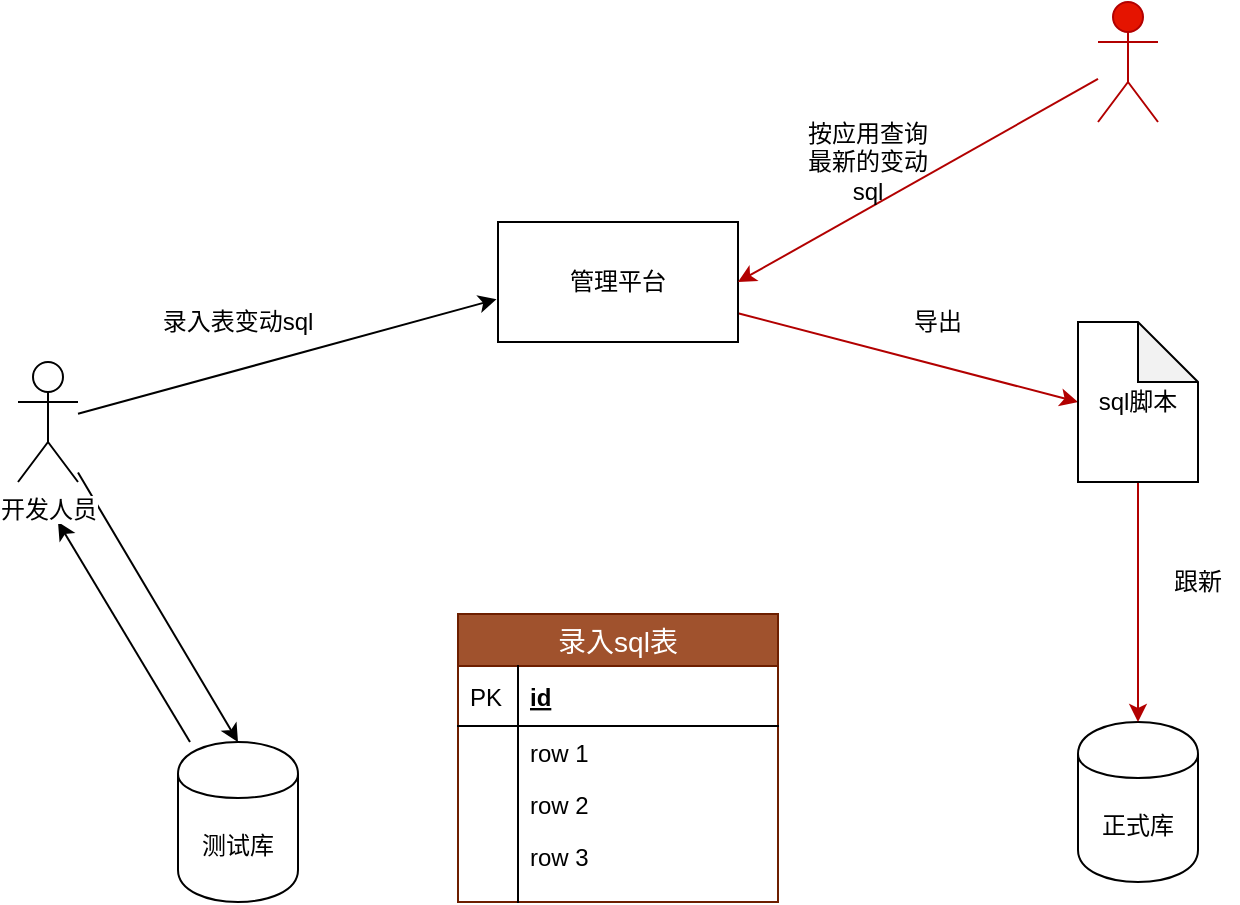 <mxfile version="13.0.1" type="github">
  <diagram id="feBaYS_JQuyJnErrp1ZU" name="Page-1">
    <mxGraphModel dx="782" dy="469" grid="1" gridSize="10" guides="1" tooltips="1" connect="1" arrows="1" fold="1" page="1" pageScale="1" pageWidth="827" pageHeight="1169" math="0" shadow="0">
      <root>
        <mxCell id="0" />
        <mxCell id="1" parent="0" />
        <mxCell id="eATjFRVcw-e4WQ8gJXjm-8" style="edgeStyle=none;rounded=0;orthogonalLoop=1;jettySize=auto;html=1;" edge="1" parent="1" source="eATjFRVcw-e4WQ8gJXjm-1">
          <mxGeometry relative="1" as="geometry">
            <mxPoint x="110" y="350" as="targetPoint" />
          </mxGeometry>
        </mxCell>
        <mxCell id="eATjFRVcw-e4WQ8gJXjm-1" value="测试库" style="shape=cylinder;whiteSpace=wrap;html=1;boundedLbl=1;backgroundOutline=1;" vertex="1" parent="1">
          <mxGeometry x="170" y="460" width="60" height="80" as="geometry" />
        </mxCell>
        <mxCell id="eATjFRVcw-e4WQ8gJXjm-2" value="正式库" style="shape=cylinder;whiteSpace=wrap;html=1;boundedLbl=1;backgroundOutline=1;" vertex="1" parent="1">
          <mxGeometry x="620" y="450" width="60" height="80" as="geometry" />
        </mxCell>
        <mxCell id="eATjFRVcw-e4WQ8gJXjm-12" style="edgeStyle=none;rounded=0;orthogonalLoop=1;jettySize=auto;html=1;entryX=0;entryY=0.5;entryDx=0;entryDy=0;entryPerimeter=0;fillColor=#e51400;strokeColor=#B20000;" edge="1" parent="1" source="eATjFRVcw-e4WQ8gJXjm-3" target="eATjFRVcw-e4WQ8gJXjm-11">
          <mxGeometry relative="1" as="geometry" />
        </mxCell>
        <mxCell id="eATjFRVcw-e4WQ8gJXjm-3" value="管理平台" style="rounded=0;whiteSpace=wrap;html=1;" vertex="1" parent="1">
          <mxGeometry x="330" y="200" width="120" height="60" as="geometry" />
        </mxCell>
        <mxCell id="eATjFRVcw-e4WQ8gJXjm-7" style="rounded=0;orthogonalLoop=1;jettySize=auto;html=1;entryX=0.5;entryY=0;entryDx=0;entryDy=0;" edge="1" parent="1" source="eATjFRVcw-e4WQ8gJXjm-4" target="eATjFRVcw-e4WQ8gJXjm-1">
          <mxGeometry relative="1" as="geometry" />
        </mxCell>
        <mxCell id="eATjFRVcw-e4WQ8gJXjm-9" style="edgeStyle=none;rounded=0;orthogonalLoop=1;jettySize=auto;html=1;entryX=-0.006;entryY=0.644;entryDx=0;entryDy=0;entryPerimeter=0;" edge="1" parent="1" source="eATjFRVcw-e4WQ8gJXjm-4" target="eATjFRVcw-e4WQ8gJXjm-3">
          <mxGeometry relative="1" as="geometry" />
        </mxCell>
        <mxCell id="eATjFRVcw-e4WQ8gJXjm-4" value="开发人员" style="shape=umlActor;verticalLabelPosition=bottom;labelBackgroundColor=#ffffff;verticalAlign=top;html=1;outlineConnect=0;" vertex="1" parent="1">
          <mxGeometry x="90" y="270" width="30" height="60" as="geometry" />
        </mxCell>
        <mxCell id="eATjFRVcw-e4WQ8gJXjm-10" style="edgeStyle=none;rounded=0;orthogonalLoop=1;jettySize=auto;html=1;entryX=1;entryY=0.5;entryDx=0;entryDy=0;fillColor=#e51400;strokeColor=#B20000;" edge="1" parent="1" source="eATjFRVcw-e4WQ8gJXjm-6" target="eATjFRVcw-e4WQ8gJXjm-3">
          <mxGeometry relative="1" as="geometry" />
        </mxCell>
        <mxCell id="eATjFRVcw-e4WQ8gJXjm-6" value="正式库管理员" style="shape=umlActor;verticalLabelPosition=bottom;labelBackgroundColor=#ffffff;verticalAlign=top;html=1;outlineConnect=0;fillColor=#e51400;strokeColor=#B20000;fontColor=#ffffff;" vertex="1" parent="1">
          <mxGeometry x="630" y="90" width="30" height="60" as="geometry" />
        </mxCell>
        <mxCell id="eATjFRVcw-e4WQ8gJXjm-13" style="edgeStyle=none;rounded=0;orthogonalLoop=1;jettySize=auto;html=1;fillColor=#e51400;strokeColor=#B20000;" edge="1" parent="1" source="eATjFRVcw-e4WQ8gJXjm-11" target="eATjFRVcw-e4WQ8gJXjm-2">
          <mxGeometry relative="1" as="geometry" />
        </mxCell>
        <mxCell id="eATjFRVcw-e4WQ8gJXjm-11" value="sql脚本" style="shape=note;whiteSpace=wrap;html=1;backgroundOutline=1;darkOpacity=0.05;" vertex="1" parent="1">
          <mxGeometry x="620" y="250" width="60" height="80" as="geometry" />
        </mxCell>
        <mxCell id="eATjFRVcw-e4WQ8gJXjm-14" value="录入表变动sql" style="text;html=1;strokeColor=none;fillColor=none;align=center;verticalAlign=middle;whiteSpace=wrap;rounded=0;" vertex="1" parent="1">
          <mxGeometry x="145" y="240" width="110" height="20" as="geometry" />
        </mxCell>
        <mxCell id="eATjFRVcw-e4WQ8gJXjm-15" value="按应用查询最新的变动sql" style="text;html=1;strokeColor=none;fillColor=none;align=center;verticalAlign=middle;whiteSpace=wrap;rounded=0;" vertex="1" parent="1">
          <mxGeometry x="480" y="160" width="70" height="20" as="geometry" />
        </mxCell>
        <mxCell id="eATjFRVcw-e4WQ8gJXjm-16" value="导出" style="text;html=1;strokeColor=none;fillColor=none;align=center;verticalAlign=middle;whiteSpace=wrap;rounded=0;" vertex="1" parent="1">
          <mxGeometry x="530" y="240" width="40" height="20" as="geometry" />
        </mxCell>
        <mxCell id="eATjFRVcw-e4WQ8gJXjm-17" value="跟新" style="text;html=1;strokeColor=none;fillColor=none;align=center;verticalAlign=middle;whiteSpace=wrap;rounded=0;" vertex="1" parent="1">
          <mxGeometry x="660" y="370" width="40" height="20" as="geometry" />
        </mxCell>
        <mxCell id="eATjFRVcw-e4WQ8gJXjm-19" value="录入sql表" style="swimlane;fontStyle=0;childLayout=stackLayout;horizontal=1;startSize=26;horizontalStack=0;resizeParent=1;resizeParentMax=0;resizeLast=0;collapsible=1;marginBottom=0;align=center;fontSize=14;fillColor=#a0522d;strokeColor=#6D1F00;fontColor=#ffffff;" vertex="1" parent="1">
          <mxGeometry x="310" y="396" width="160" height="144" as="geometry" />
        </mxCell>
        <mxCell id="eATjFRVcw-e4WQ8gJXjm-20" value="id" style="shape=partialRectangle;top=0;left=0;right=0;bottom=1;align=left;verticalAlign=middle;fillColor=none;spacingLeft=34;spacingRight=4;overflow=hidden;rotatable=0;points=[[0,0.5],[1,0.5]];portConstraint=eastwest;dropTarget=0;fontStyle=5;fontSize=12;" vertex="1" parent="eATjFRVcw-e4WQ8gJXjm-19">
          <mxGeometry y="26" width="160" height="30" as="geometry" />
        </mxCell>
        <mxCell id="eATjFRVcw-e4WQ8gJXjm-21" value="PK" style="shape=partialRectangle;top=0;left=0;bottom=0;fillColor=none;align=left;verticalAlign=middle;spacingLeft=4;spacingRight=4;overflow=hidden;rotatable=0;points=[];portConstraint=eastwest;part=1;fontSize=12;" vertex="1" connectable="0" parent="eATjFRVcw-e4WQ8gJXjm-20">
          <mxGeometry width="30" height="30" as="geometry" />
        </mxCell>
        <mxCell id="eATjFRVcw-e4WQ8gJXjm-22" value="row 1" style="shape=partialRectangle;top=0;left=0;right=0;bottom=0;align=left;verticalAlign=top;fillColor=none;spacingLeft=34;spacingRight=4;overflow=hidden;rotatable=0;points=[[0,0.5],[1,0.5]];portConstraint=eastwest;dropTarget=0;fontSize=12;" vertex="1" parent="eATjFRVcw-e4WQ8gJXjm-19">
          <mxGeometry y="56" width="160" height="26" as="geometry" />
        </mxCell>
        <mxCell id="eATjFRVcw-e4WQ8gJXjm-23" value="" style="shape=partialRectangle;top=0;left=0;bottom=0;fillColor=none;align=left;verticalAlign=top;spacingLeft=4;spacingRight=4;overflow=hidden;rotatable=0;points=[];portConstraint=eastwest;part=1;fontSize=12;" vertex="1" connectable="0" parent="eATjFRVcw-e4WQ8gJXjm-22">
          <mxGeometry width="30" height="26" as="geometry" />
        </mxCell>
        <mxCell id="eATjFRVcw-e4WQ8gJXjm-24" value="row 2" style="shape=partialRectangle;top=0;left=0;right=0;bottom=0;align=left;verticalAlign=top;fillColor=none;spacingLeft=34;spacingRight=4;overflow=hidden;rotatable=0;points=[[0,0.5],[1,0.5]];portConstraint=eastwest;dropTarget=0;fontSize=12;" vertex="1" parent="eATjFRVcw-e4WQ8gJXjm-19">
          <mxGeometry y="82" width="160" height="26" as="geometry" />
        </mxCell>
        <mxCell id="eATjFRVcw-e4WQ8gJXjm-25" value="" style="shape=partialRectangle;top=0;left=0;bottom=0;fillColor=none;align=left;verticalAlign=top;spacingLeft=4;spacingRight=4;overflow=hidden;rotatable=0;points=[];portConstraint=eastwest;part=1;fontSize=12;" vertex="1" connectable="0" parent="eATjFRVcw-e4WQ8gJXjm-24">
          <mxGeometry width="30" height="26" as="geometry" />
        </mxCell>
        <mxCell id="eATjFRVcw-e4WQ8gJXjm-26" value="row 3" style="shape=partialRectangle;top=0;left=0;right=0;bottom=0;align=left;verticalAlign=top;fillColor=none;spacingLeft=34;spacingRight=4;overflow=hidden;rotatable=0;points=[[0,0.5],[1,0.5]];portConstraint=eastwest;dropTarget=0;fontSize=12;" vertex="1" parent="eATjFRVcw-e4WQ8gJXjm-19">
          <mxGeometry y="108" width="160" height="26" as="geometry" />
        </mxCell>
        <mxCell id="eATjFRVcw-e4WQ8gJXjm-27" value="" style="shape=partialRectangle;top=0;left=0;bottom=0;fillColor=none;align=left;verticalAlign=top;spacingLeft=4;spacingRight=4;overflow=hidden;rotatable=0;points=[];portConstraint=eastwest;part=1;fontSize=12;" vertex="1" connectable="0" parent="eATjFRVcw-e4WQ8gJXjm-26">
          <mxGeometry width="30" height="26" as="geometry" />
        </mxCell>
        <mxCell id="eATjFRVcw-e4WQ8gJXjm-28" value="" style="shape=partialRectangle;top=0;left=0;right=0;bottom=0;align=left;verticalAlign=top;fillColor=none;spacingLeft=34;spacingRight=4;overflow=hidden;rotatable=0;points=[[0,0.5],[1,0.5]];portConstraint=eastwest;dropTarget=0;fontSize=12;" vertex="1" parent="eATjFRVcw-e4WQ8gJXjm-19">
          <mxGeometry y="134" width="160" height="10" as="geometry" />
        </mxCell>
        <mxCell id="eATjFRVcw-e4WQ8gJXjm-29" value="" style="shape=partialRectangle;top=0;left=0;bottom=0;fillColor=none;align=left;verticalAlign=top;spacingLeft=4;spacingRight=4;overflow=hidden;rotatable=0;points=[];portConstraint=eastwest;part=1;fontSize=12;" vertex="1" connectable="0" parent="eATjFRVcw-e4WQ8gJXjm-28">
          <mxGeometry width="30" height="10" as="geometry" />
        </mxCell>
      </root>
    </mxGraphModel>
  </diagram>
</mxfile>
